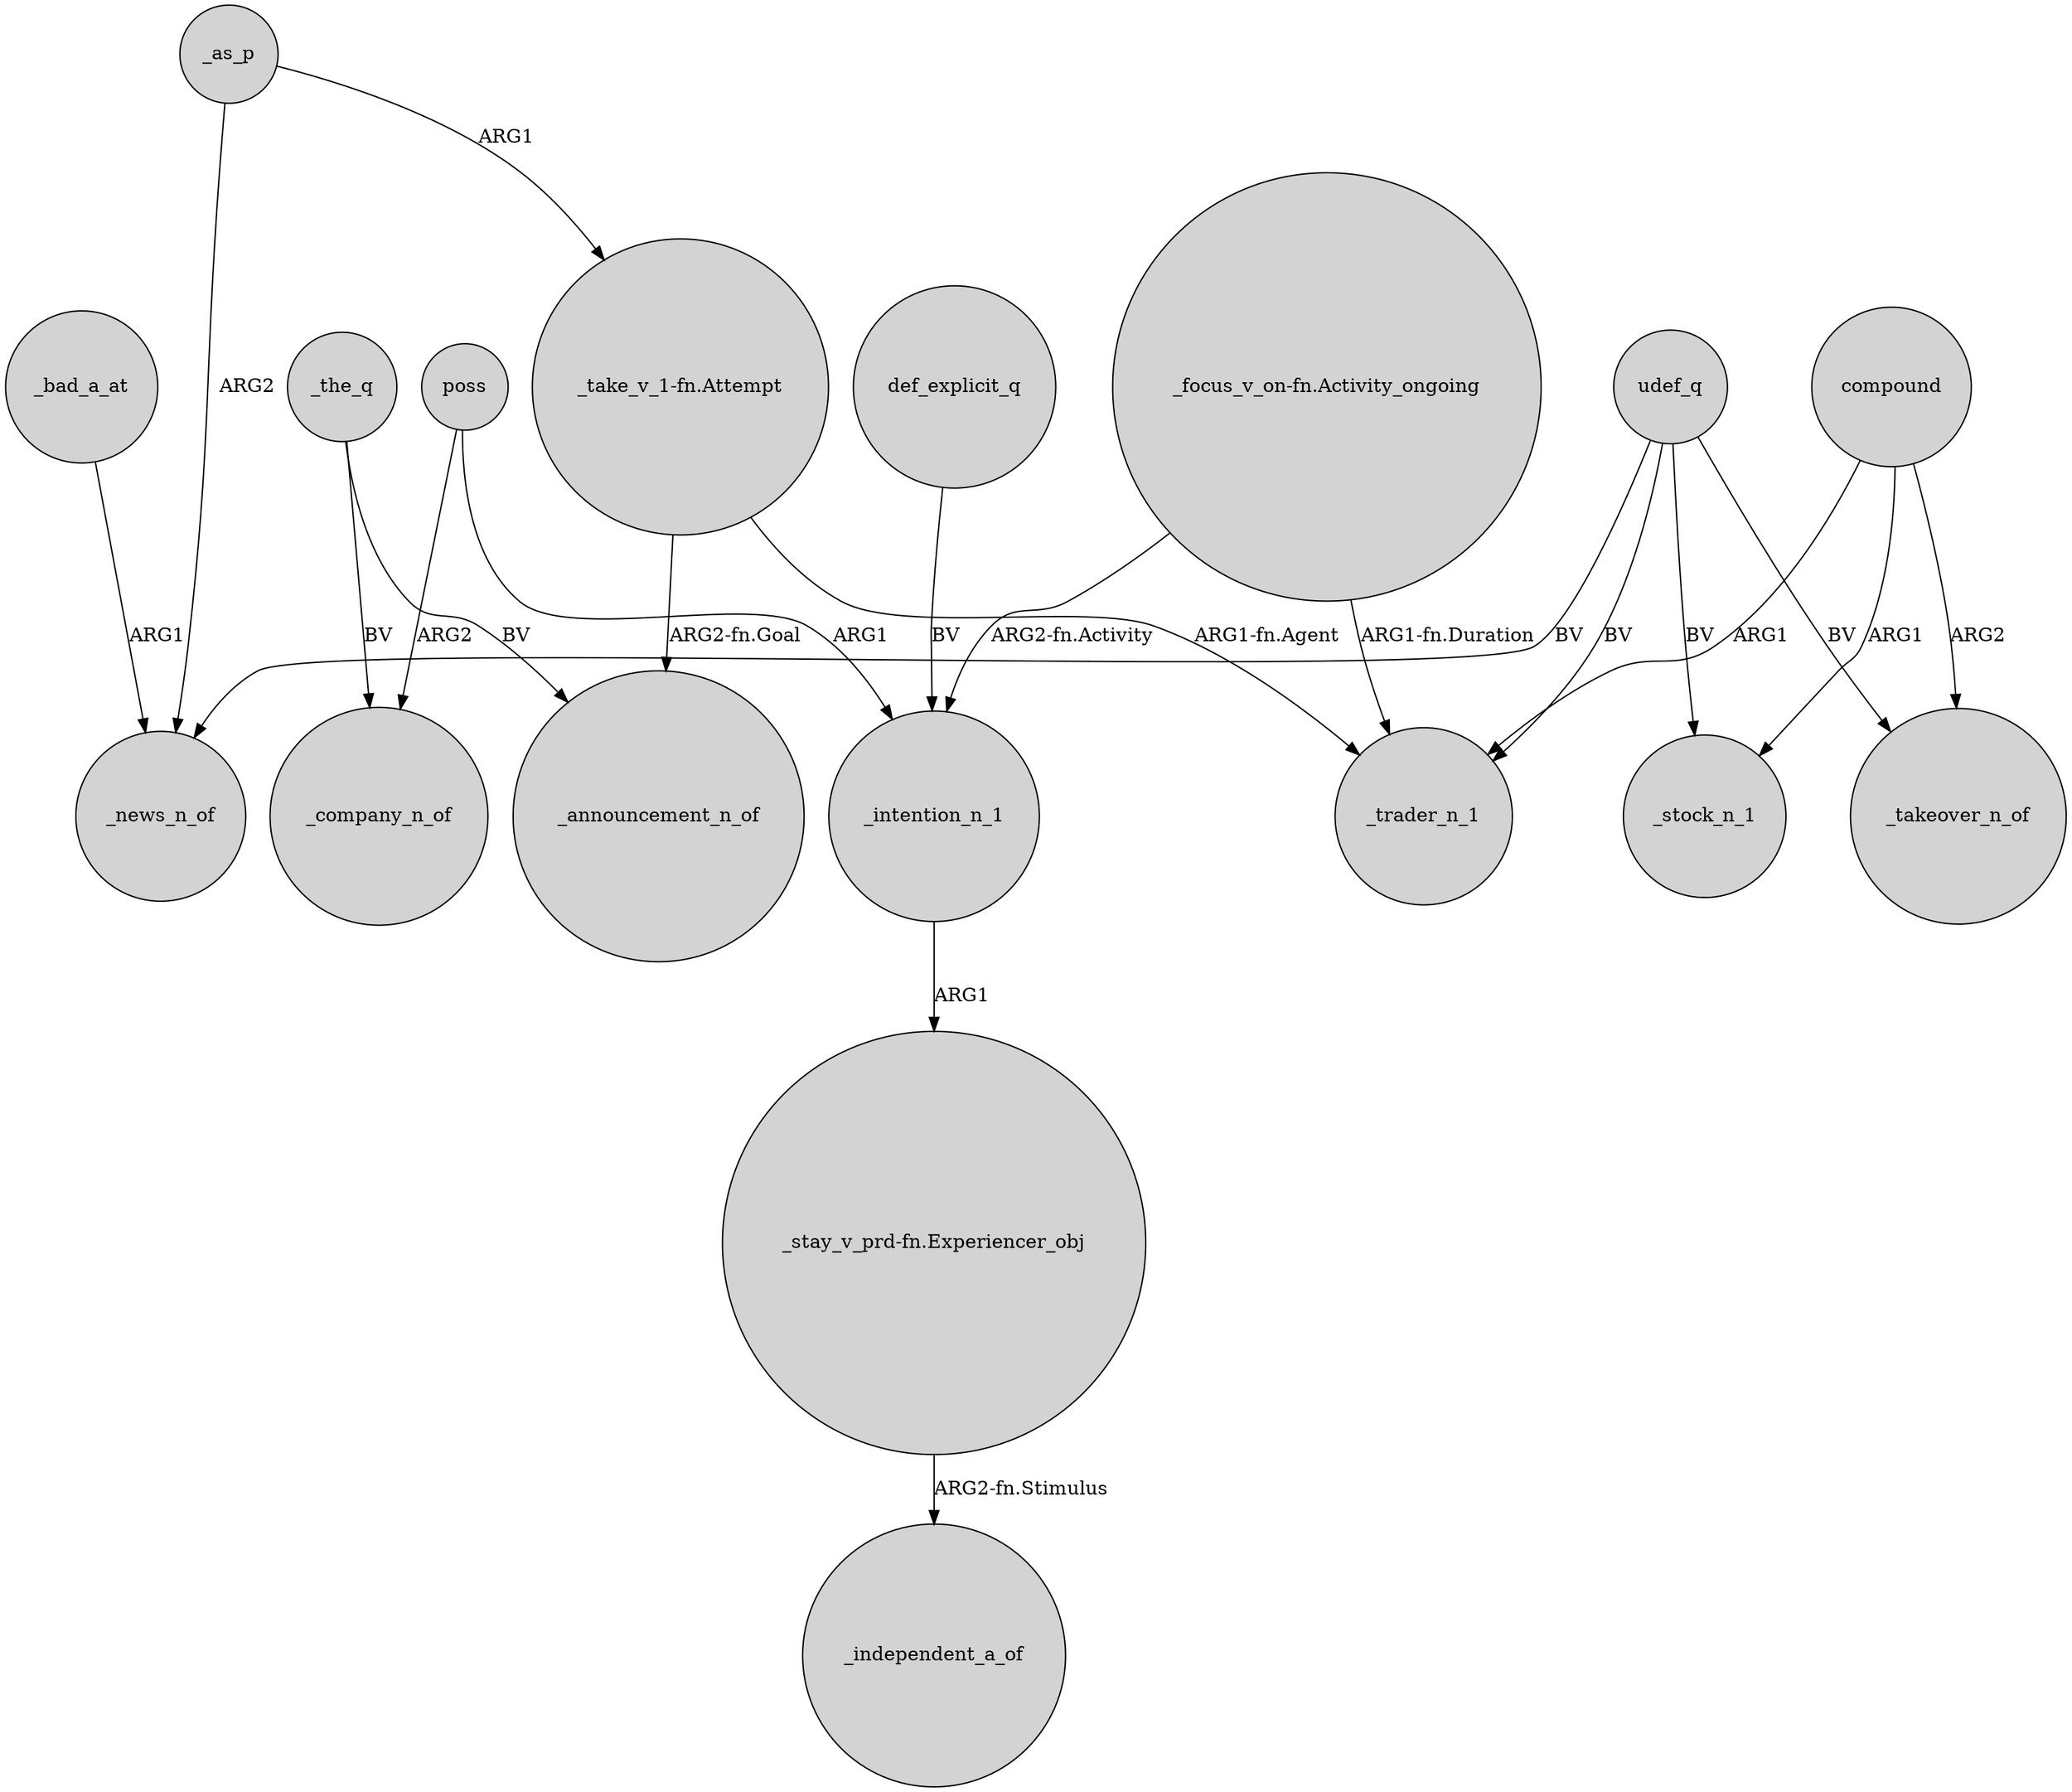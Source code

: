digraph {
	node [shape=circle style=filled]
	udef_q -> _news_n_of [label=BV]
	_the_q -> _announcement_n_of [label=BV]
	compound -> _trader_n_1 [label=ARG1]
	"_stay_v_prd-fn.Experiencer_obj" -> _independent_a_of [label="ARG2-fn.Stimulus"]
	poss -> _intention_n_1 [label=ARG1]
	def_explicit_q -> _intention_n_1 [label=BV]
	_intention_n_1 -> "_stay_v_prd-fn.Experiencer_obj" [label=ARG1]
	compound -> _stock_n_1 [label=ARG1]
	"_take_v_1-fn.Attempt" -> _announcement_n_of [label="ARG2-fn.Goal"]
	udef_q -> _takeover_n_of [label=BV]
	"_take_v_1-fn.Attempt" -> _trader_n_1 [label="ARG1-fn.Agent"]
	_as_p -> "_take_v_1-fn.Attempt" [label=ARG1]
	poss -> _company_n_of [label=ARG2]
	_bad_a_at -> _news_n_of [label=ARG1]
	udef_q -> _stock_n_1 [label=BV]
	udef_q -> _trader_n_1 [label=BV]
	compound -> _takeover_n_of [label=ARG2]
	_as_p -> _news_n_of [label=ARG2]
	_the_q -> _company_n_of [label=BV]
	"_focus_v_on-fn.Activity_ongoing" -> _trader_n_1 [label="ARG1-fn.Duration"]
	"_focus_v_on-fn.Activity_ongoing" -> _intention_n_1 [label="ARG2-fn.Activity"]
}
